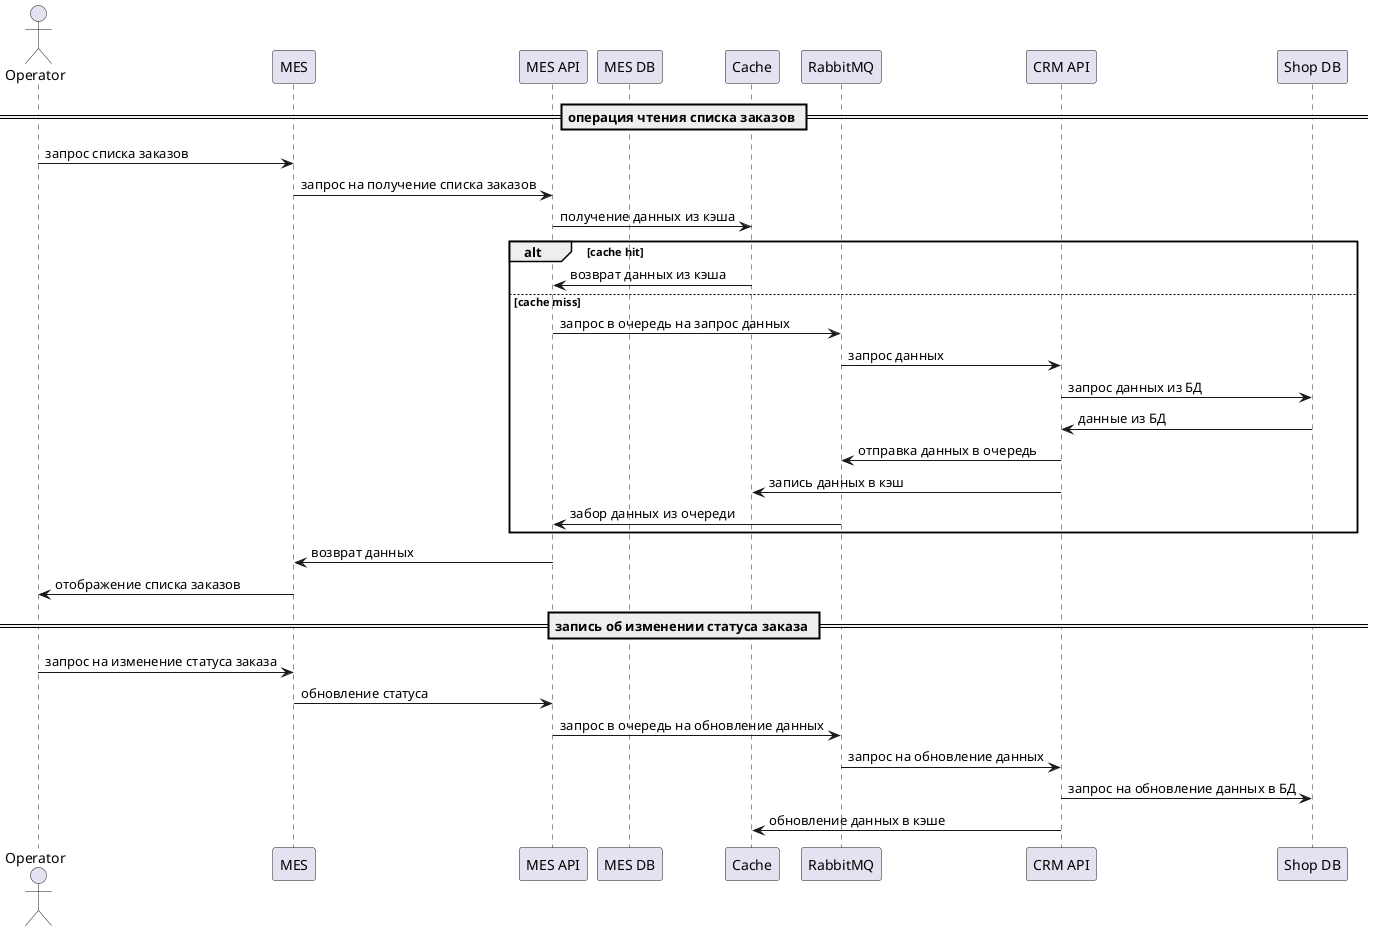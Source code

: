 @startuml

actor "Operator" as operator

participant "MES" as mes
participant "MES API" as mesapi
participant "MES DB" as mesdb

participant "Cache" as cache
participant "RabbitMQ" as rabbitMQ

participant "CRM API" as crmapi
participant "Shop DB" as shodb

== операция чтения списка заказов ==

operator -> mes : запрос списка заказов 
mes -> mesapi : запрос на получение списка заказов 
mesapi -> cache : получение данных из кэша

alt cache hit
    cache -> mesapi : возврат данных из кэша
else cache miss    
    mesapi -> rabbitMQ : запрос в очередь на запрос данных
    rabbitMQ -> crmapi : запрос данных
    crmapi -> shodb : запрос данных из БД
    shodb -> crmapi : данные из БД
    crmapi -> rabbitMQ : отправка данных в очередь
    crmapi -> cache : запись данных в кэш
    rabbitMQ -> mesapi : забор данных из очереди      
end
mesapi -> mes : возврат данных  
mes -> operator : отображение списка заказов

== запись об изменении статуса заказа ==

operator -> mes : запрос на изменение статуса заказа
mes -> mesapi : обновление статуса
mesapi -> rabbitMQ : запрос в очередь на обновление данных
rabbitMQ -> crmapi : запрос на обновление данных
crmapi -> shodb : запрос на обновление данных в БД
crmapi -> cache : обновление данных в кэше

@enduml